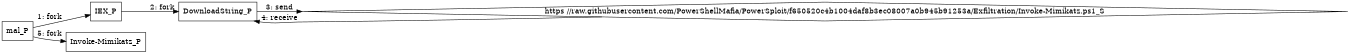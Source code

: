 digraph "T1059.001" {
rankdir="LR"
size="9"
fixedsize="false"
splines="true"
nodesep=0.3
ranksep=0
fontsize=10
overlap="scalexy"
engine= "neato"
	"mal_P" [node_type=Process shape=box]
	"IEX_P" [node_type=Process shape=box]
	"DownloadString_P" [node_type=Process shape=box]
	"Invoke-Mimikatz_P" [node_type=Process shape=box]
	"https //raw.githubusercontent.com/PowerShellMafia/PowerSploit/f650520c4b1004daf8b3ec08007a0b945b91253a/Exfiltration/Invoke-Mimikatz.ps1_S" [node_type=Socket shape=diamond]
	"mal_P" -> "IEX_P" [label="1: fork"]
	"IEX_P" -> "DownloadString_P" [label="2: fork"]
	"DownloadString_P" -> "https //raw.githubusercontent.com/PowerShellMafia/PowerSploit/f650520c4b1004daf8b3ec08007a0b945b91253a/Exfiltration/Invoke-Mimikatz.ps1_S" [label="3: send"]
	"https //raw.githubusercontent.com/PowerShellMafia/PowerSploit/f650520c4b1004daf8b3ec08007a0b945b91253a/Exfiltration/Invoke-Mimikatz.ps1_S" -> "DownloadString_P" [label="4: receive"]
	"mal_P" -> "Invoke-Mimikatz_P" [label="5: fork"]
}
